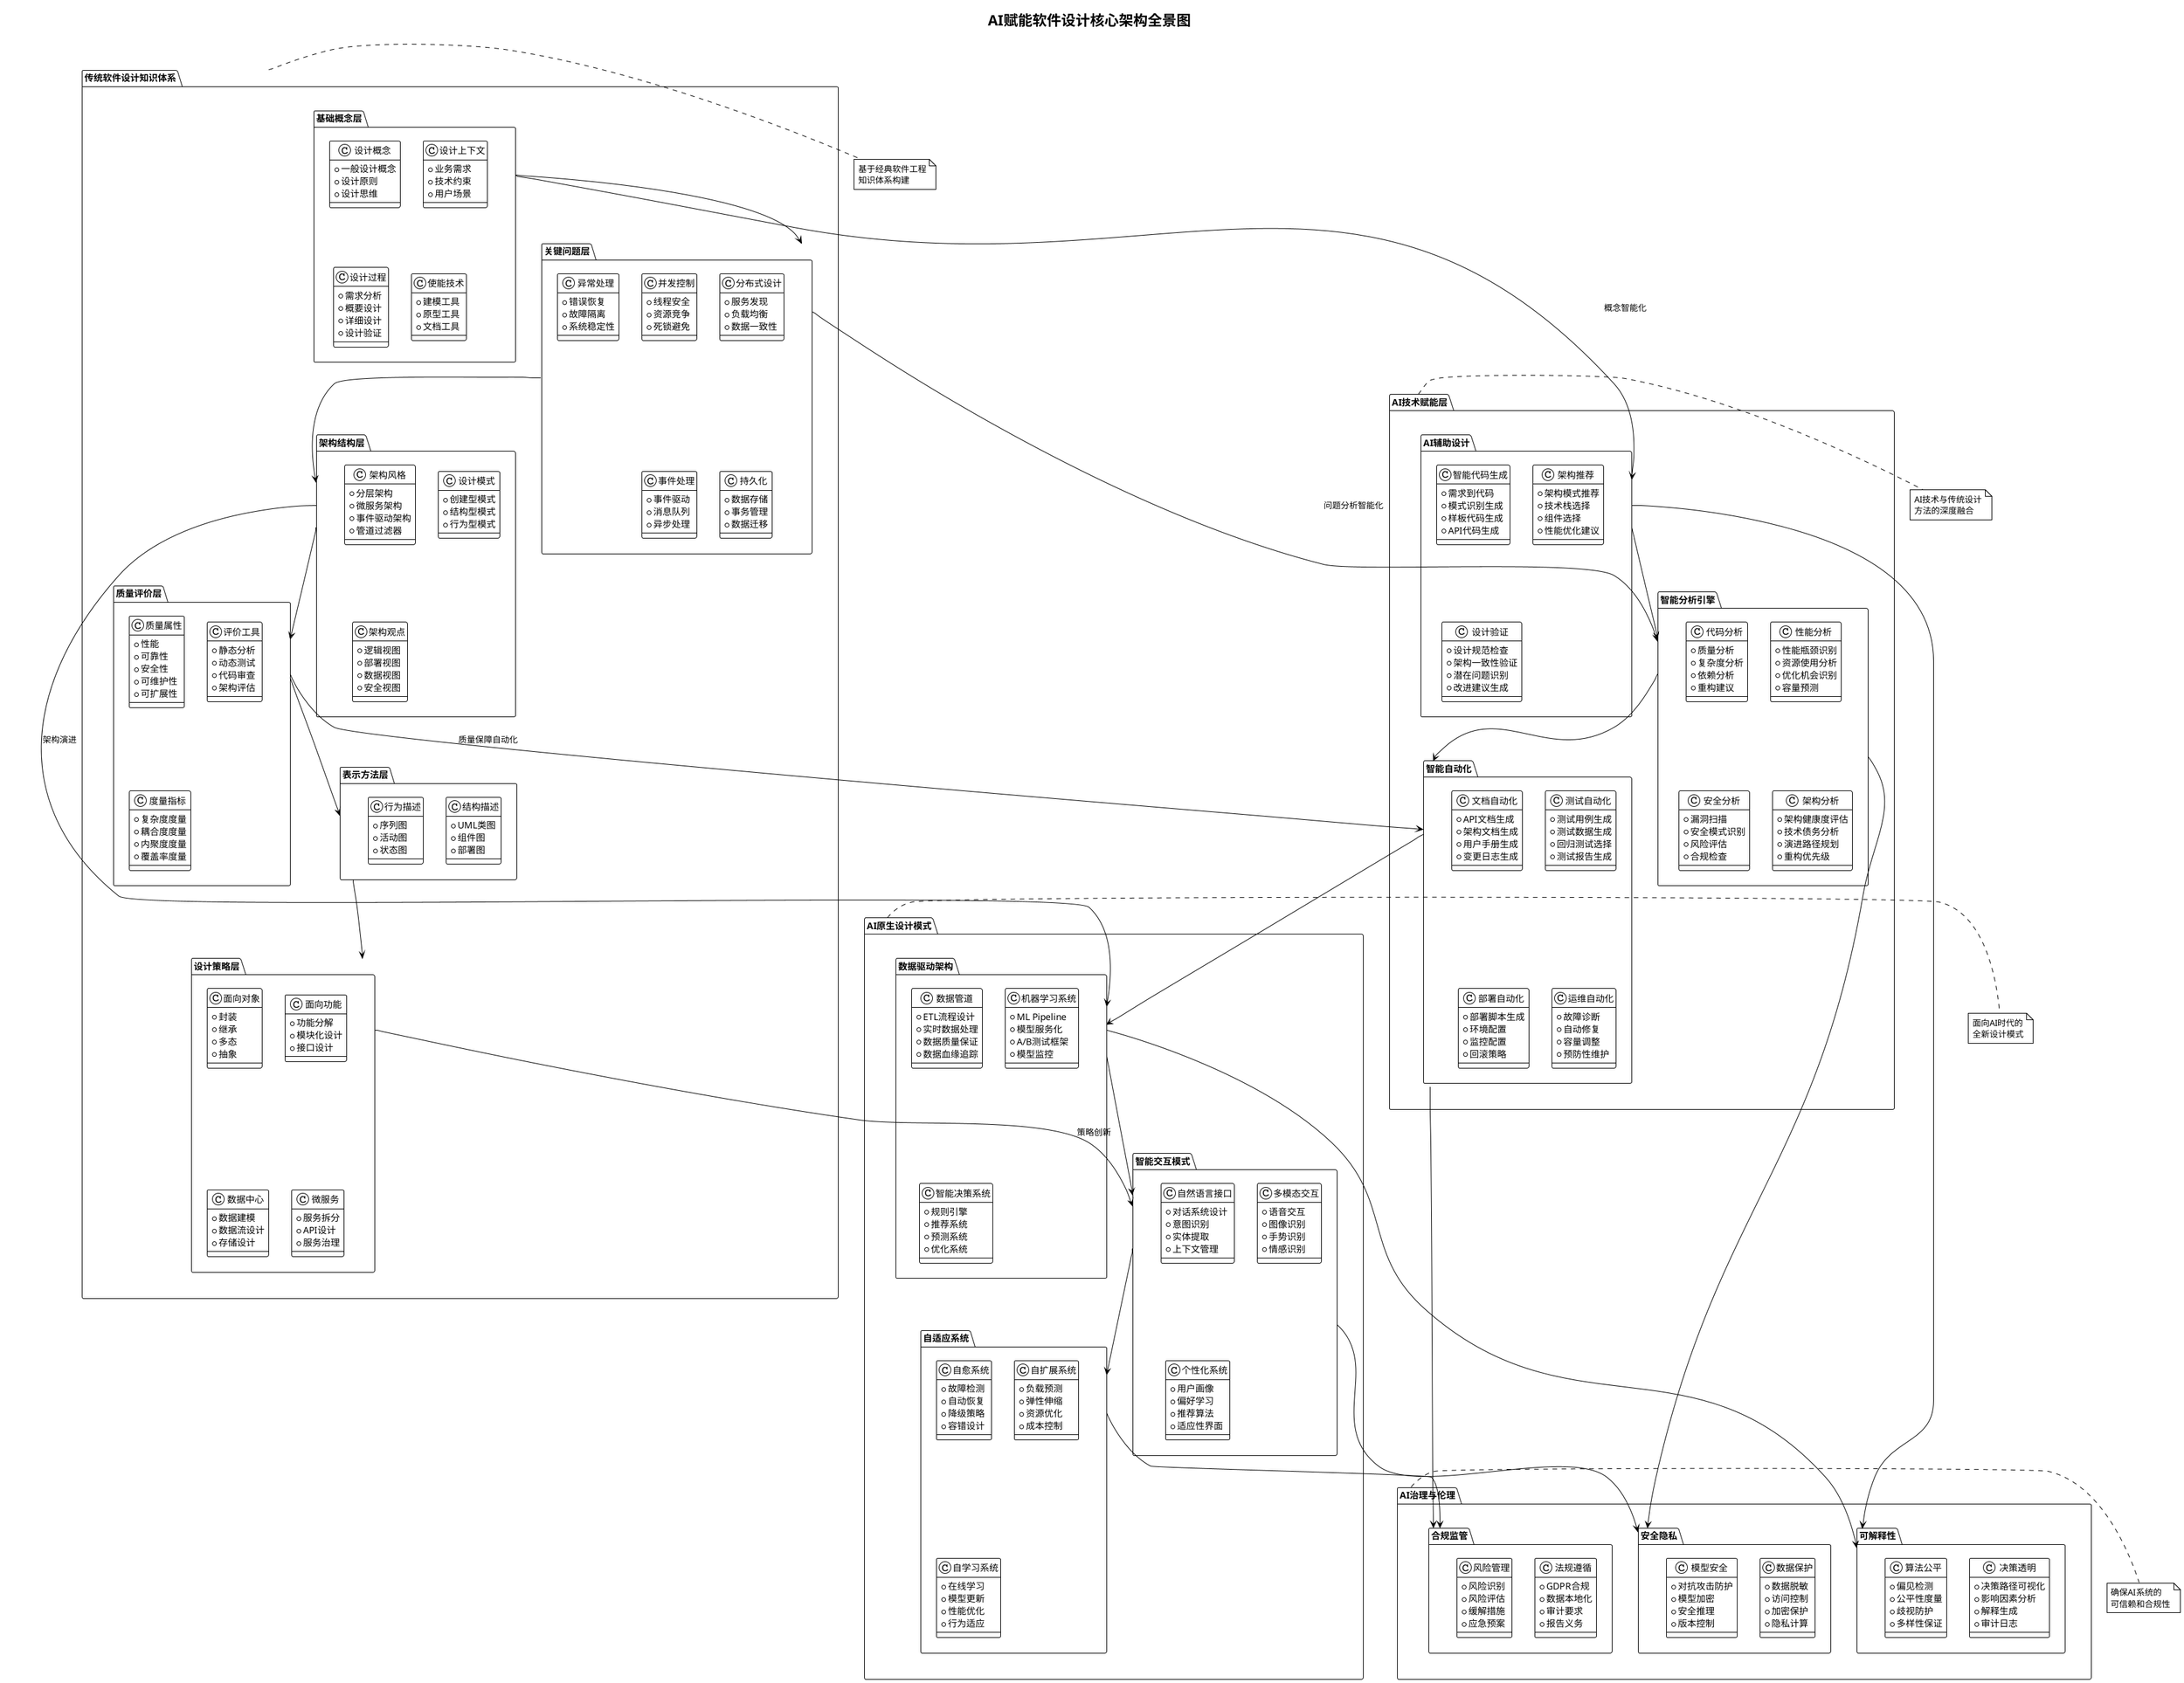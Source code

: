 @startuml AI赋能软件设计核心架构图
!theme plain
!define RECTANGLE class

title AI赋能软件设计核心架构全景图

package "传统软件设计知识体系" as Traditional {
    
    package "基础概念层" as BasicConcepts {
        RECTANGLE 设计概念 {
            + 一般设计概念
            + 设计原则
            + 设计思维
        }
        
        RECTANGLE 设计上下文 {
            + 业务需求
            + 技术约束
            + 用户场景
        }
        
        RECTANGLE 设计过程 {
            + 需求分析
            + 概要设计
            + 详细设计
            + 设计验证
        }
        
        RECTANGLE 使能技术 {
            + 建模工具
            + 原型工具
            + 文档工具
        }
    }
    
    package "关键问题层" as KeyIssues {
        RECTANGLE 并发控制 {
            + 线程安全
            + 资源竞争
            + 死锁避免
        }
        
        RECTANGLE 分布式设计 {
            + 服务发现
            + 负载均衡
            + 数据一致性
        }
        
        RECTANGLE 异常处理 {
            + 错误恢复
            + 故障隔离
            + 系统稳定性
        }
        
        RECTANGLE 事件处理 {
            + 事件驱动
            + 消息队列
            + 异步处理
        }
        
        RECTANGLE 持久化 {
            + 数据存储
            + 事务管理
            + 数据迁移
        }
    }
    
    package "架构结构层" as Architecture {
        RECTANGLE 架构风格 {
            + 分层架构
            + 微服务架构
            + 事件驱动架构
            + 管道过滤器
        }
        
        RECTANGLE 设计模式 {
            + 创建型模式
            + 结构型模式
            + 行为型模式
        }
        
        RECTANGLE 架构观点 {
            + 逻辑视图
            + 部署视图
            + 数据视图
            + 安全视图
        }
    }
    
    package "质量评价层" as Quality {
        RECTANGLE 质量属性 {
            + 性能
            + 可靠性
            + 安全性
            + 可维护性
            + 可扩展性
        }
        
        RECTANGLE 评价工具 {
            + 静态分析
            + 动态测试
            + 代码审查
            + 架构评估
        }
        
        RECTANGLE 度量指标 {
            + 复杂度度量
            + 耦合度度量
            + 内聚度度量
            + 覆盖率度量
        }
    }
    
    package "表示方法层" as Representation {
        RECTANGLE 结构描述 {
            + UML类图
            + 组件图
            + 部署图
        }
        
        RECTANGLE 行为描述 {
            + 序列图
            + 活动图
            + 状态图
        }
    }
    
    package "设计策略层" as Strategy {
        RECTANGLE 面向对象 {
            + 封装
            + 继承
            + 多态
            + 抽象
        }
        
        RECTANGLE 面向功能 {
            + 功能分解
            + 模块化设计
            + 接口设计
        }
        
        RECTANGLE 数据中心 {
            + 数据建模
            + 数据流设计
            + 存储设计
        }
        
        RECTANGLE 微服务 {
            + 服务拆分
            + API设计
            + 服务治理
        }
    }
}

package "AI技术赋能层" as AIEnablement {
    
    package "AI辅助设计" as AIAssisted {
        RECTANGLE 智能代码生成 {
            + 需求到代码
            + 模式识别生成
            + 样板代码生成
            + API代码生成
        }
        
        RECTANGLE 架构推荐 {
            + 架构模式推荐
            + 技术栈选择
            + 组件选择
            + 性能优化建议
        }
        
        RECTANGLE 设计验证 {
            + 设计规范检查
            + 架构一致性验证
            + 潜在问题识别
            + 改进建议生成
        }
    }
    
    package "智能分析引擎" as AIAnalysis {
        RECTANGLE 代码分析 {
            + 质量分析
            + 复杂度分析
            + 依赖分析
            + 重构建议
        }
        
        RECTANGLE 性能分析 {
            + 性能瓶颈识别
            + 资源使用分析
            + 优化机会识别
            + 容量预测
        }
        
        RECTANGLE 安全分析 {
            + 漏洞扫描
            + 安全模式识别
            + 风险评估
            + 合规检查
        }
        
        RECTANGLE 架构分析 {
            + 架构健康度评估
            + 技术债务分析
            + 演进路径规划
            + 重构优先级
        }
    }
    
    package "智能自动化" as AIAutomation {
        RECTANGLE 文档自动化 {
            + API文档生成
            + 架构文档生成
            + 用户手册生成
            + 变更日志生成
        }
        
        RECTANGLE 测试自动化 {
            + 测试用例生成
            + 测试数据生成
            + 回归测试选择
            + 测试报告生成
        }
        
        RECTANGLE 部署自动化 {
            + 部署脚本生成
            + 环境配置
            + 监控配置
            + 回滚策略
        }
        
        RECTANGLE 运维自动化 {
            + 故障诊断
            + 自动修复
            + 容量调整
            + 预防性维护
        }
    }
}

package "AI原生设计模式" as AIFirstPatterns {
    
    package "数据驱动架构" as DataDriven {
        RECTANGLE 数据管道 {
            + ETL流程设计
            + 实时数据处理
            + 数据质量保证
            + 数据血缘追踪
        }
        
        RECTANGLE 机器学习系统 {
            + ML Pipeline
            + 模型服务化
            + A/B测试框架
            + 模型监控
        }
        
        RECTANGLE 智能决策系统 {
            + 规则引擎
            + 推荐系统
            + 预测系统
            + 优化系统
        }
    }
    
    package "智能交互模式" as IntelligentInteraction {
        RECTANGLE 自然语言接口 {
            + 对话系统设计
            + 意图识别
            + 实体提取
            + 上下文管理
        }
        
        RECTANGLE 多模态交互 {
            + 语音交互
            + 图像识别
            + 手势识别
            + 情感识别
        }
        
        RECTANGLE 个性化系统 {
            + 用户画像
            + 偏好学习
            + 推荐算法
            + 适应性界面
        }
    }
    
    package "自适应系统" as AdaptiveSystems {
        RECTANGLE 自愈系统 {
            + 故障检测
            + 自动恢复
            + 降级策略
            + 容错设计
        }
        
        RECTANGLE 自扩展系统 {
            + 负载预测
            + 弹性伸缩
            + 资源优化
            + 成本控制
        }
        
        RECTANGLE 自学习系统 {
            + 在线学习
            + 模型更新
            + 性能优化
            + 行为适应
        }
    }
}

package "AI治理与伦理" as AIGovernance {
    
    package "可解释性" as Explainability {
        RECTANGLE 决策透明 {
            + 决策路径可视化
            + 影响因素分析
            + 解释生成
            + 审计日志
        }
        
        RECTANGLE 算法公平 {
            + 偏见检测
            + 公平性度量
            + 歧视防护
            + 多样性保证
        }
    }
    
    package "安全隐私" as SecurityPrivacy {
        RECTANGLE 数据保护 {
            + 数据脱敏
            + 访问控制
            + 加密保护
            + 隐私计算
        }
        
        RECTANGLE 模型安全 {
            + 对抗攻击防护
            + 模型加密
            + 安全推理
            + 版本控制
        }
    }
    
    package "合规监管" as Compliance {
        RECTANGLE 法规遵循 {
            + GDPR合规
            + 数据本地化
            + 审计要求
            + 报告义务
        }
        
        RECTANGLE 风险管理 {
            + 风险识别
            + 风险评估
            + 缓解措施
            + 应急预案
        }
    }
}

' 关系连线 - 传统软件设计内部关系
BasicConcepts --> KeyIssues
KeyIssues --> Architecture
Architecture --> Quality
Quality --> Representation
Representation --> Strategy

' AI赋能关系
BasicConcepts --> AIAssisted : "概念智能化"
KeyIssues --> AIAnalysis : "问题分析智能化"
Architecture --> DataDriven : "架构演进"
Quality --> AIAutomation : "质量保障自动化"
Strategy --> IntelligentInteraction : "策略创新"

' AI技术间关系
AIAssisted --> AIAnalysis
AIAnalysis --> AIAutomation
AIAutomation --> DataDriven

' AI原生模式间关系
DataDriven --> IntelligentInteraction
IntelligentInteraction --> AdaptiveSystems

' 治理关系
AIAssisted --> Explainability
AIAnalysis --> SecurityPrivacy
AIAutomation --> Compliance
DataDriven --> Explainability
IntelligentInteraction --> SecurityPrivacy
AdaptiveSystems --> Compliance

note right of Traditional : 基于经典软件工程\n知识体系构建
note right of AIEnablement : AI技术与传统设计\n方法的深度融合
note right of AIFirstPatterns : 面向AI时代的\n全新设计模式
note right of AIGovernance : 确保AI系统的\n可信赖和合规性

@enduml
